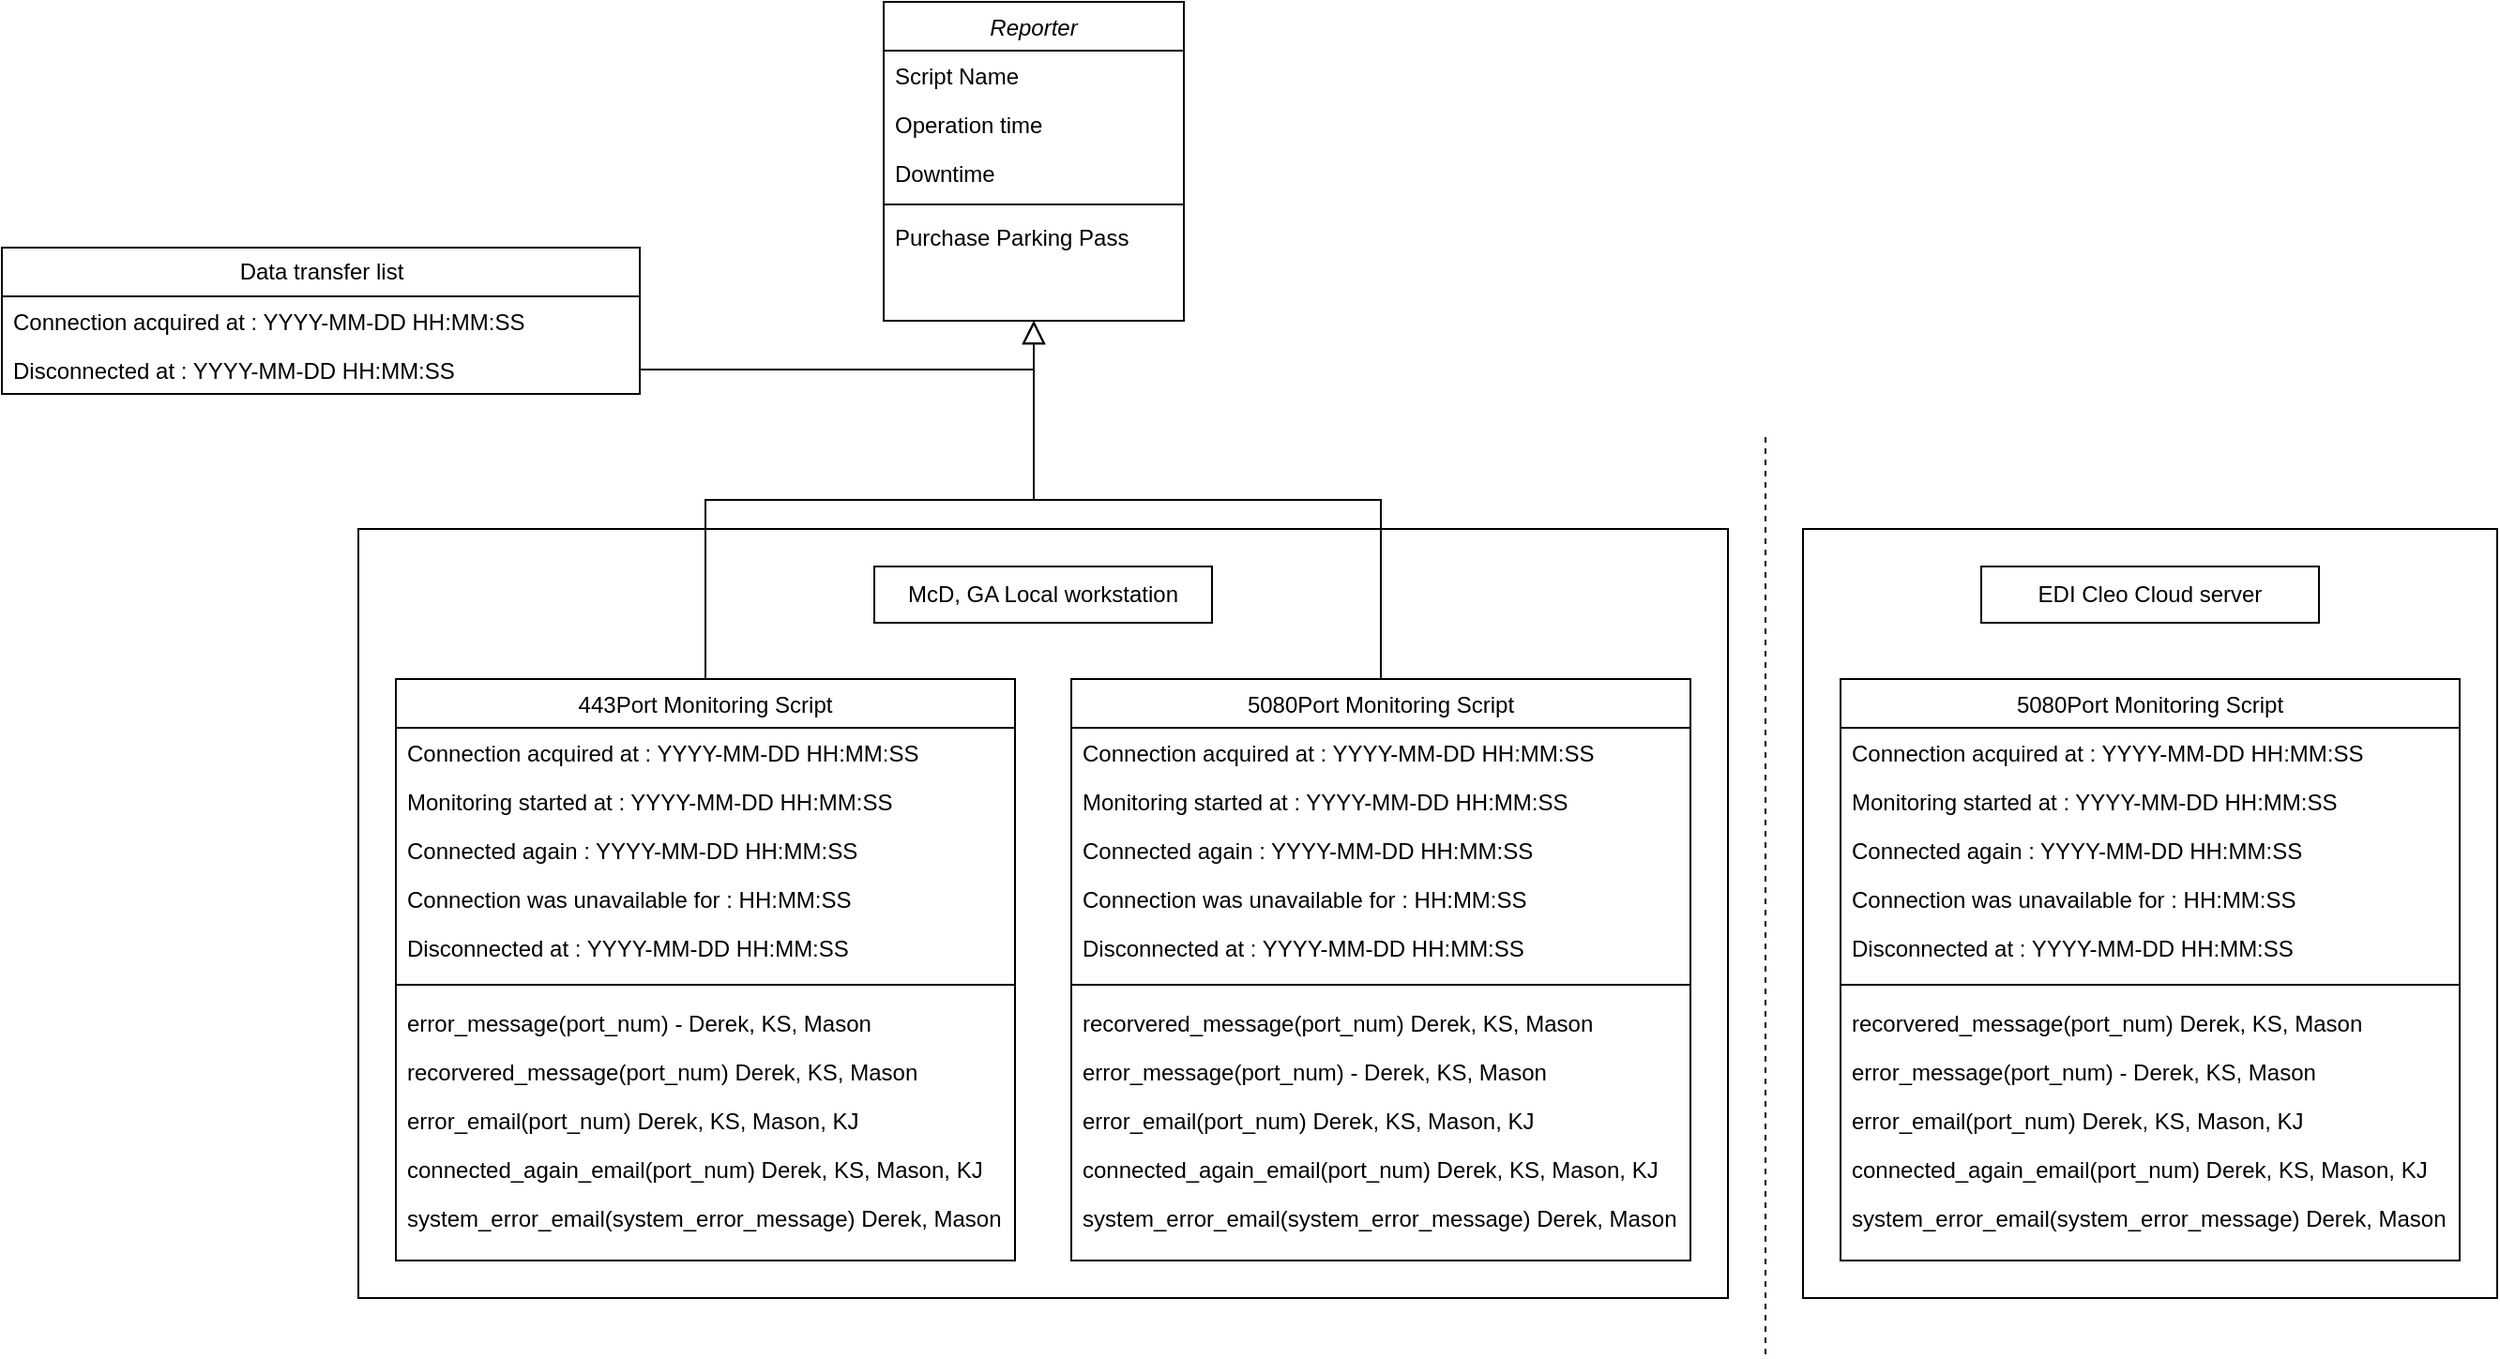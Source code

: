 <mxfile version="21.3.7" type="github">
  <diagram id="C5RBs43oDa-KdzZeNtuy" name="Page-1">
    <mxGraphModel dx="1290" dy="637" grid="1" gridSize="10" guides="1" tooltips="1" connect="1" arrows="1" fold="1" page="1" pageScale="1" pageWidth="827" pageHeight="1169" math="0" shadow="0">
      <root>
        <mxCell id="WIyWlLk6GJQsqaUBKTNV-0" />
        <mxCell id="WIyWlLk6GJQsqaUBKTNV-1" parent="WIyWlLk6GJQsqaUBKTNV-0" />
        <mxCell id="_THe5HrNQRVATQUifhim-53" value="" style="rounded=0;whiteSpace=wrap;html=1;" vertex="1" parent="WIyWlLk6GJQsqaUBKTNV-1">
          <mxGeometry x="960" y="800" width="370" height="410" as="geometry" />
        </mxCell>
        <mxCell id="_THe5HrNQRVATQUifhim-51" value="" style="rounded=0;whiteSpace=wrap;html=1;" vertex="1" parent="WIyWlLk6GJQsqaUBKTNV-1">
          <mxGeometry x="190" y="800" width="730" height="410" as="geometry" />
        </mxCell>
        <mxCell id="zkfFHV4jXpPFQw0GAbJ--0" value="Reporter" style="swimlane;fontStyle=2;align=center;verticalAlign=top;childLayout=stackLayout;horizontal=1;startSize=26;horizontalStack=0;resizeParent=1;resizeLast=0;collapsible=1;marginBottom=0;rounded=0;shadow=0;strokeWidth=1;" parent="WIyWlLk6GJQsqaUBKTNV-1" vertex="1">
          <mxGeometry x="470" y="519" width="160" height="170" as="geometry">
            <mxRectangle x="230" y="140" width="160" height="26" as="alternateBounds" />
          </mxGeometry>
        </mxCell>
        <mxCell id="zkfFHV4jXpPFQw0GAbJ--1" value="Script Name" style="text;align=left;verticalAlign=top;spacingLeft=4;spacingRight=4;overflow=hidden;rotatable=0;points=[[0,0.5],[1,0.5]];portConstraint=eastwest;" parent="zkfFHV4jXpPFQw0GAbJ--0" vertex="1">
          <mxGeometry y="26" width="160" height="26" as="geometry" />
        </mxCell>
        <mxCell id="zkfFHV4jXpPFQw0GAbJ--2" value="Operation time" style="text;align=left;verticalAlign=top;spacingLeft=4;spacingRight=4;overflow=hidden;rotatable=0;points=[[0,0.5],[1,0.5]];portConstraint=eastwest;rounded=0;shadow=0;html=0;" parent="zkfFHV4jXpPFQw0GAbJ--0" vertex="1">
          <mxGeometry y="52" width="160" height="26" as="geometry" />
        </mxCell>
        <mxCell id="zkfFHV4jXpPFQw0GAbJ--3" value="Downtime" style="text;align=left;verticalAlign=top;spacingLeft=4;spacingRight=4;overflow=hidden;rotatable=0;points=[[0,0.5],[1,0.5]];portConstraint=eastwest;rounded=0;shadow=0;html=0;" parent="zkfFHV4jXpPFQw0GAbJ--0" vertex="1">
          <mxGeometry y="78" width="160" height="26" as="geometry" />
        </mxCell>
        <mxCell id="zkfFHV4jXpPFQw0GAbJ--4" value="" style="line;html=1;strokeWidth=1;align=left;verticalAlign=middle;spacingTop=-1;spacingLeft=3;spacingRight=3;rotatable=0;labelPosition=right;points=[];portConstraint=eastwest;" parent="zkfFHV4jXpPFQw0GAbJ--0" vertex="1">
          <mxGeometry y="104" width="160" height="8" as="geometry" />
        </mxCell>
        <mxCell id="zkfFHV4jXpPFQw0GAbJ--5" value="Purchase Parking Pass" style="text;align=left;verticalAlign=top;spacingLeft=4;spacingRight=4;overflow=hidden;rotatable=0;points=[[0,0.5],[1,0.5]];portConstraint=eastwest;" parent="zkfFHV4jXpPFQw0GAbJ--0" vertex="1">
          <mxGeometry y="112" width="160" height="58" as="geometry" />
        </mxCell>
        <mxCell id="zkfFHV4jXpPFQw0GAbJ--6" value="443Port Monitoring Script" style="swimlane;fontStyle=0;align=center;verticalAlign=top;childLayout=stackLayout;horizontal=1;startSize=26;horizontalStack=0;resizeParent=1;resizeLast=0;collapsible=1;marginBottom=0;rounded=0;shadow=0;strokeWidth=1;" parent="WIyWlLk6GJQsqaUBKTNV-1" vertex="1">
          <mxGeometry x="210" y="880" width="330" height="310" as="geometry">
            <mxRectangle x="130" y="380" width="160" height="26" as="alternateBounds" />
          </mxGeometry>
        </mxCell>
        <mxCell id="zkfFHV4jXpPFQw0GAbJ--7" value="Connection acquired at : YYYY-MM-DD HH:MM:SS" style="text;align=left;verticalAlign=top;spacingLeft=4;spacingRight=4;overflow=hidden;rotatable=0;points=[[0,0.5],[1,0.5]];portConstraint=eastwest;" parent="zkfFHV4jXpPFQw0GAbJ--6" vertex="1">
          <mxGeometry y="26" width="330" height="26" as="geometry" />
        </mxCell>
        <mxCell id="zkfFHV4jXpPFQw0GAbJ--8" value="Monitoring started at : YYYY-MM-DD HH:MM:SS" style="text;align=left;verticalAlign=top;spacingLeft=4;spacingRight=4;overflow=hidden;rotatable=0;points=[[0,0.5],[1,0.5]];portConstraint=eastwest;rounded=0;shadow=0;html=0;" parent="zkfFHV4jXpPFQw0GAbJ--6" vertex="1">
          <mxGeometry y="52" width="330" height="26" as="geometry" />
        </mxCell>
        <mxCell id="_THe5HrNQRVATQUifhim-3" value="Connected again : YYYY-MM-DD HH:MM:SS" style="text;align=left;verticalAlign=top;spacingLeft=4;spacingRight=4;overflow=hidden;rotatable=0;points=[[0,0.5],[1,0.5]];portConstraint=eastwest;rounded=0;shadow=0;html=0;" vertex="1" parent="zkfFHV4jXpPFQw0GAbJ--6">
          <mxGeometry y="78" width="330" height="26" as="geometry" />
        </mxCell>
        <mxCell id="_THe5HrNQRVATQUifhim-4" value="Connection was unavailable for : HH:MM:SS" style="text;align=left;verticalAlign=top;spacingLeft=4;spacingRight=4;overflow=hidden;rotatable=0;points=[[0,0.5],[1,0.5]];portConstraint=eastwest;rounded=0;shadow=0;html=0;" vertex="1" parent="zkfFHV4jXpPFQw0GAbJ--6">
          <mxGeometry y="104" width="330" height="26" as="geometry" />
        </mxCell>
        <mxCell id="_THe5HrNQRVATQUifhim-5" value="Disconnected at : YYYY-MM-DD HH:MM:SS" style="text;align=left;verticalAlign=top;spacingLeft=4;spacingRight=4;overflow=hidden;rotatable=0;points=[[0,0.5],[1,0.5]];portConstraint=eastwest;rounded=0;shadow=0;html=0;" vertex="1" parent="zkfFHV4jXpPFQw0GAbJ--6">
          <mxGeometry y="130" width="330" height="26" as="geometry" />
        </mxCell>
        <mxCell id="zkfFHV4jXpPFQw0GAbJ--9" value="" style="line;html=1;strokeWidth=1;align=left;verticalAlign=middle;spacingTop=-1;spacingLeft=3;spacingRight=3;rotatable=0;labelPosition=right;points=[];portConstraint=eastwest;" parent="zkfFHV4jXpPFQw0GAbJ--6" vertex="1">
          <mxGeometry y="156" width="330" height="14" as="geometry" />
        </mxCell>
        <mxCell id="zkfFHV4jXpPFQw0GAbJ--10" value="error_message(port_num) - Derek, KS, Mason" style="text;align=left;verticalAlign=top;spacingLeft=4;spacingRight=4;overflow=hidden;rotatable=0;points=[[0,0.5],[1,0.5]];portConstraint=eastwest;fontStyle=0" parent="zkfFHV4jXpPFQw0GAbJ--6" vertex="1">
          <mxGeometry y="170" width="330" height="26" as="geometry" />
        </mxCell>
        <mxCell id="zkfFHV4jXpPFQw0GAbJ--11" value="recorvered_message(port_num) Derek, KS, Mason" style="text;align=left;verticalAlign=top;spacingLeft=4;spacingRight=4;overflow=hidden;rotatable=0;points=[[0,0.5],[1,0.5]];portConstraint=eastwest;" parent="zkfFHV4jXpPFQw0GAbJ--6" vertex="1">
          <mxGeometry y="196" width="330" height="26" as="geometry" />
        </mxCell>
        <mxCell id="_THe5HrNQRVATQUifhim-0" value="error_email(port_num) Derek, KS, Mason, KJ" style="text;align=left;verticalAlign=top;spacingLeft=4;spacingRight=4;overflow=hidden;rotatable=0;points=[[0,0.5],[1,0.5]];portConstraint=eastwest;" vertex="1" parent="zkfFHV4jXpPFQw0GAbJ--6">
          <mxGeometry y="222" width="330" height="26" as="geometry" />
        </mxCell>
        <mxCell id="_THe5HrNQRVATQUifhim-1" value="connected_again_email(port_num) Derek, KS, Mason, KJ" style="text;align=left;verticalAlign=top;spacingLeft=4;spacingRight=4;overflow=hidden;rotatable=0;points=[[0,0.5],[1,0.5]];portConstraint=eastwest;" vertex="1" parent="zkfFHV4jXpPFQw0GAbJ--6">
          <mxGeometry y="248" width="330" height="26" as="geometry" />
        </mxCell>
        <mxCell id="_THe5HrNQRVATQUifhim-2" value="system_error_email(system_error_message) Derek, Mason" style="text;align=left;verticalAlign=top;spacingLeft=4;spacingRight=4;overflow=hidden;rotatable=0;points=[[0,0.5],[1,0.5]];portConstraint=eastwest;" vertex="1" parent="zkfFHV4jXpPFQw0GAbJ--6">
          <mxGeometry y="274" width="330" height="26" as="geometry" />
        </mxCell>
        <mxCell id="zkfFHV4jXpPFQw0GAbJ--12" value="" style="endArrow=block;endSize=10;endFill=0;shadow=0;strokeWidth=1;rounded=0;edgeStyle=elbowEdgeStyle;elbow=vertical;" parent="WIyWlLk6GJQsqaUBKTNV-1" source="zkfFHV4jXpPFQw0GAbJ--6" target="zkfFHV4jXpPFQw0GAbJ--0" edge="1">
          <mxGeometry width="160" relative="1" as="geometry">
            <mxPoint x="200" y="203" as="sourcePoint" />
            <mxPoint x="200" y="203" as="targetPoint" />
          </mxGeometry>
        </mxCell>
        <mxCell id="zkfFHV4jXpPFQw0GAbJ--13" value="5080Port Monitoring Script" style="swimlane;fontStyle=0;align=center;verticalAlign=top;childLayout=stackLayout;horizontal=1;startSize=26;horizontalStack=0;resizeParent=1;resizeLast=0;collapsible=1;marginBottom=0;rounded=0;shadow=0;strokeWidth=1;" parent="WIyWlLk6GJQsqaUBKTNV-1" vertex="1">
          <mxGeometry x="570" y="880" width="330" height="310" as="geometry">
            <mxRectangle x="340" y="380" width="170" height="26" as="alternateBounds" />
          </mxGeometry>
        </mxCell>
        <mxCell id="_THe5HrNQRVATQUifhim-6" value="Connection acquired at : YYYY-MM-DD HH:MM:SS" style="text;align=left;verticalAlign=top;spacingLeft=4;spacingRight=4;overflow=hidden;rotatable=0;points=[[0,0.5],[1,0.5]];portConstraint=eastwest;" vertex="1" parent="zkfFHV4jXpPFQw0GAbJ--13">
          <mxGeometry y="26" width="330" height="26" as="geometry" />
        </mxCell>
        <mxCell id="_THe5HrNQRVATQUifhim-7" value="Monitoring started at : YYYY-MM-DD HH:MM:SS" style="text;align=left;verticalAlign=top;spacingLeft=4;spacingRight=4;overflow=hidden;rotatable=0;points=[[0,0.5],[1,0.5]];portConstraint=eastwest;rounded=0;shadow=0;html=0;" vertex="1" parent="zkfFHV4jXpPFQw0GAbJ--13">
          <mxGeometry y="52" width="330" height="26" as="geometry" />
        </mxCell>
        <mxCell id="_THe5HrNQRVATQUifhim-8" value="Connected again : YYYY-MM-DD HH:MM:SS" style="text;align=left;verticalAlign=top;spacingLeft=4;spacingRight=4;overflow=hidden;rotatable=0;points=[[0,0.5],[1,0.5]];portConstraint=eastwest;rounded=0;shadow=0;html=0;" vertex="1" parent="zkfFHV4jXpPFQw0GAbJ--13">
          <mxGeometry y="78" width="330" height="26" as="geometry" />
        </mxCell>
        <mxCell id="_THe5HrNQRVATQUifhim-9" value="Connection was unavailable for : HH:MM:SS" style="text;align=left;verticalAlign=top;spacingLeft=4;spacingRight=4;overflow=hidden;rotatable=0;points=[[0,0.5],[1,0.5]];portConstraint=eastwest;rounded=0;shadow=0;html=0;" vertex="1" parent="zkfFHV4jXpPFQw0GAbJ--13">
          <mxGeometry y="104" width="330" height="26" as="geometry" />
        </mxCell>
        <mxCell id="_THe5HrNQRVATQUifhim-10" value="Disconnected at : YYYY-MM-DD HH:MM:SS" style="text;align=left;verticalAlign=top;spacingLeft=4;spacingRight=4;overflow=hidden;rotatable=0;points=[[0,0.5],[1,0.5]];portConstraint=eastwest;rounded=0;shadow=0;html=0;" vertex="1" parent="zkfFHV4jXpPFQw0GAbJ--13">
          <mxGeometry y="130" width="330" height="26" as="geometry" />
        </mxCell>
        <mxCell id="zkfFHV4jXpPFQw0GAbJ--15" value="" style="line;html=1;strokeWidth=1;align=left;verticalAlign=middle;spacingTop=-1;spacingLeft=3;spacingRight=3;rotatable=0;labelPosition=right;points=[];portConstraint=eastwest;" parent="zkfFHV4jXpPFQw0GAbJ--13" vertex="1">
          <mxGeometry y="156" width="330" height="14" as="geometry" />
        </mxCell>
        <mxCell id="_THe5HrNQRVATQUifhim-11" value="recorvered_message(port_num) Derek, KS, Mason" style="text;align=left;verticalAlign=top;spacingLeft=4;spacingRight=4;overflow=hidden;rotatable=0;points=[[0,0.5],[1,0.5]];portConstraint=eastwest;" vertex="1" parent="zkfFHV4jXpPFQw0GAbJ--13">
          <mxGeometry y="170" width="330" height="26" as="geometry" />
        </mxCell>
        <mxCell id="_THe5HrNQRVATQUifhim-12" value="error_message(port_num) - Derek, KS, Mason" style="text;align=left;verticalAlign=top;spacingLeft=4;spacingRight=4;overflow=hidden;rotatable=0;points=[[0,0.5],[1,0.5]];portConstraint=eastwest;fontStyle=0" vertex="1" parent="zkfFHV4jXpPFQw0GAbJ--13">
          <mxGeometry y="196" width="330" height="26" as="geometry" />
        </mxCell>
        <mxCell id="_THe5HrNQRVATQUifhim-13" value="error_email(port_num) Derek, KS, Mason, KJ" style="text;align=left;verticalAlign=top;spacingLeft=4;spacingRight=4;overflow=hidden;rotatable=0;points=[[0,0.5],[1,0.5]];portConstraint=eastwest;" vertex="1" parent="zkfFHV4jXpPFQw0GAbJ--13">
          <mxGeometry y="222" width="330" height="26" as="geometry" />
        </mxCell>
        <mxCell id="_THe5HrNQRVATQUifhim-14" value="connected_again_email(port_num) Derek, KS, Mason, KJ" style="text;align=left;verticalAlign=top;spacingLeft=4;spacingRight=4;overflow=hidden;rotatable=0;points=[[0,0.5],[1,0.5]];portConstraint=eastwest;" vertex="1" parent="zkfFHV4jXpPFQw0GAbJ--13">
          <mxGeometry y="248" width="330" height="26" as="geometry" />
        </mxCell>
        <mxCell id="_THe5HrNQRVATQUifhim-15" value="system_error_email(system_error_message) Derek, Mason" style="text;align=left;verticalAlign=top;spacingLeft=4;spacingRight=4;overflow=hidden;rotatable=0;points=[[0,0.5],[1,0.5]];portConstraint=eastwest;" vertex="1" parent="zkfFHV4jXpPFQw0GAbJ--13">
          <mxGeometry y="274" width="330" height="26" as="geometry" />
        </mxCell>
        <mxCell id="zkfFHV4jXpPFQw0GAbJ--16" value="" style="endArrow=block;endSize=10;endFill=0;shadow=0;strokeWidth=1;rounded=0;edgeStyle=elbowEdgeStyle;elbow=vertical;" parent="WIyWlLk6GJQsqaUBKTNV-1" source="zkfFHV4jXpPFQw0GAbJ--13" target="zkfFHV4jXpPFQw0GAbJ--0" edge="1">
          <mxGeometry width="160" relative="1" as="geometry">
            <mxPoint x="210" y="373" as="sourcePoint" />
            <mxPoint x="310" y="271" as="targetPoint" />
          </mxGeometry>
        </mxCell>
        <mxCell id="_THe5HrNQRVATQUifhim-16" value="5080Port Monitoring Script" style="swimlane;fontStyle=0;align=center;verticalAlign=top;childLayout=stackLayout;horizontal=1;startSize=26;horizontalStack=0;resizeParent=1;resizeLast=0;collapsible=1;marginBottom=0;rounded=0;shadow=0;strokeWidth=1;" vertex="1" parent="WIyWlLk6GJQsqaUBKTNV-1">
          <mxGeometry x="980" y="880" width="330" height="310" as="geometry">
            <mxRectangle x="340" y="380" width="170" height="26" as="alternateBounds" />
          </mxGeometry>
        </mxCell>
        <mxCell id="_THe5HrNQRVATQUifhim-17" value="Connection acquired at : YYYY-MM-DD HH:MM:SS" style="text;align=left;verticalAlign=top;spacingLeft=4;spacingRight=4;overflow=hidden;rotatable=0;points=[[0,0.5],[1,0.5]];portConstraint=eastwest;" vertex="1" parent="_THe5HrNQRVATQUifhim-16">
          <mxGeometry y="26" width="330" height="26" as="geometry" />
        </mxCell>
        <mxCell id="_THe5HrNQRVATQUifhim-18" value="Monitoring started at : YYYY-MM-DD HH:MM:SS" style="text;align=left;verticalAlign=top;spacingLeft=4;spacingRight=4;overflow=hidden;rotatable=0;points=[[0,0.5],[1,0.5]];portConstraint=eastwest;rounded=0;shadow=0;html=0;" vertex="1" parent="_THe5HrNQRVATQUifhim-16">
          <mxGeometry y="52" width="330" height="26" as="geometry" />
        </mxCell>
        <mxCell id="_THe5HrNQRVATQUifhim-19" value="Connected again : YYYY-MM-DD HH:MM:SS" style="text;align=left;verticalAlign=top;spacingLeft=4;spacingRight=4;overflow=hidden;rotatable=0;points=[[0,0.5],[1,0.5]];portConstraint=eastwest;rounded=0;shadow=0;html=0;" vertex="1" parent="_THe5HrNQRVATQUifhim-16">
          <mxGeometry y="78" width="330" height="26" as="geometry" />
        </mxCell>
        <mxCell id="_THe5HrNQRVATQUifhim-20" value="Connection was unavailable for : HH:MM:SS" style="text;align=left;verticalAlign=top;spacingLeft=4;spacingRight=4;overflow=hidden;rotatable=0;points=[[0,0.5],[1,0.5]];portConstraint=eastwest;rounded=0;shadow=0;html=0;" vertex="1" parent="_THe5HrNQRVATQUifhim-16">
          <mxGeometry y="104" width="330" height="26" as="geometry" />
        </mxCell>
        <mxCell id="_THe5HrNQRVATQUifhim-21" value="Disconnected at : YYYY-MM-DD HH:MM:SS" style="text;align=left;verticalAlign=top;spacingLeft=4;spacingRight=4;overflow=hidden;rotatable=0;points=[[0,0.5],[1,0.5]];portConstraint=eastwest;rounded=0;shadow=0;html=0;" vertex="1" parent="_THe5HrNQRVATQUifhim-16">
          <mxGeometry y="130" width="330" height="26" as="geometry" />
        </mxCell>
        <mxCell id="_THe5HrNQRVATQUifhim-22" value="" style="line;html=1;strokeWidth=1;align=left;verticalAlign=middle;spacingTop=-1;spacingLeft=3;spacingRight=3;rotatable=0;labelPosition=right;points=[];portConstraint=eastwest;" vertex="1" parent="_THe5HrNQRVATQUifhim-16">
          <mxGeometry y="156" width="330" height="14" as="geometry" />
        </mxCell>
        <mxCell id="_THe5HrNQRVATQUifhim-23" value="recorvered_message(port_num) Derek, KS, Mason" style="text;align=left;verticalAlign=top;spacingLeft=4;spacingRight=4;overflow=hidden;rotatable=0;points=[[0,0.5],[1,0.5]];portConstraint=eastwest;" vertex="1" parent="_THe5HrNQRVATQUifhim-16">
          <mxGeometry y="170" width="330" height="26" as="geometry" />
        </mxCell>
        <mxCell id="_THe5HrNQRVATQUifhim-24" value="error_message(port_num) - Derek, KS, Mason" style="text;align=left;verticalAlign=top;spacingLeft=4;spacingRight=4;overflow=hidden;rotatable=0;points=[[0,0.5],[1,0.5]];portConstraint=eastwest;fontStyle=0" vertex="1" parent="_THe5HrNQRVATQUifhim-16">
          <mxGeometry y="196" width="330" height="26" as="geometry" />
        </mxCell>
        <mxCell id="_THe5HrNQRVATQUifhim-25" value="error_email(port_num) Derek, KS, Mason, KJ" style="text;align=left;verticalAlign=top;spacingLeft=4;spacingRight=4;overflow=hidden;rotatable=0;points=[[0,0.5],[1,0.5]];portConstraint=eastwest;" vertex="1" parent="_THe5HrNQRVATQUifhim-16">
          <mxGeometry y="222" width="330" height="26" as="geometry" />
        </mxCell>
        <mxCell id="_THe5HrNQRVATQUifhim-26" value="connected_again_email(port_num) Derek, KS, Mason, KJ" style="text;align=left;verticalAlign=top;spacingLeft=4;spacingRight=4;overflow=hidden;rotatable=0;points=[[0,0.5],[1,0.5]];portConstraint=eastwest;" vertex="1" parent="_THe5HrNQRVATQUifhim-16">
          <mxGeometry y="248" width="330" height="26" as="geometry" />
        </mxCell>
        <mxCell id="_THe5HrNQRVATQUifhim-27" value="system_error_email(system_error_message) Derek, Mason" style="text;align=left;verticalAlign=top;spacingLeft=4;spacingRight=4;overflow=hidden;rotatable=0;points=[[0,0.5],[1,0.5]];portConstraint=eastwest;" vertex="1" parent="_THe5HrNQRVATQUifhim-16">
          <mxGeometry y="274" width="330" height="26" as="geometry" />
        </mxCell>
        <mxCell id="_THe5HrNQRVATQUifhim-40" value="" style="edgeStyle=entityRelationEdgeStyle;startArrow=none;endArrow=none;segment=10;curved=1;sourcePerimeterSpacing=0;targetPerimeterSpacing=0;rounded=0;exitX=1;exitY=0.5;exitDx=0;exitDy=0;" edge="1" parent="WIyWlLk6GJQsqaUBKTNV-1" source="_THe5HrNQRVATQUifhim-44">
          <mxGeometry relative="1" as="geometry">
            <mxPoint x="223" y="635" as="sourcePoint" />
            <mxPoint x="550" y="715" as="targetPoint" />
          </mxGeometry>
        </mxCell>
        <mxCell id="_THe5HrNQRVATQUifhim-42" value="Data transfer list" style="swimlane;fontStyle=0;childLayout=stackLayout;horizontal=1;startSize=26;fillColor=none;horizontalStack=0;resizeParent=1;resizeParentMax=0;resizeLast=0;collapsible=1;marginBottom=0;html=1;" vertex="1" parent="WIyWlLk6GJQsqaUBKTNV-1">
          <mxGeometry y="650" width="340" height="78" as="geometry" />
        </mxCell>
        <mxCell id="_THe5HrNQRVATQUifhim-43" value="Connection acquired at : YYYY-MM-DD HH:MM:SS" style="text;strokeColor=none;fillColor=none;align=left;verticalAlign=top;spacingLeft=4;spacingRight=4;overflow=hidden;rotatable=0;points=[[0,0.5],[1,0.5]];portConstraint=eastwest;whiteSpace=wrap;html=1;" vertex="1" parent="_THe5HrNQRVATQUifhim-42">
          <mxGeometry y="26" width="340" height="26" as="geometry" />
        </mxCell>
        <mxCell id="_THe5HrNQRVATQUifhim-44" value="Disconnected at : YYYY-MM-DD HH:MM:SS" style="text;strokeColor=none;fillColor=none;align=left;verticalAlign=top;spacingLeft=4;spacingRight=4;overflow=hidden;rotatable=0;points=[[0,0.5],[1,0.5]];portConstraint=eastwest;whiteSpace=wrap;html=1;" vertex="1" parent="_THe5HrNQRVATQUifhim-42">
          <mxGeometry y="52" width="340" height="26" as="geometry" />
        </mxCell>
        <mxCell id="_THe5HrNQRVATQUifhim-48" value="" style="endArrow=none;dashed=1;html=1;rounded=0;" edge="1" parent="WIyWlLk6GJQsqaUBKTNV-1">
          <mxGeometry width="50" height="50" relative="1" as="geometry">
            <mxPoint x="940" y="1240" as="sourcePoint" />
            <mxPoint x="940" y="750" as="targetPoint" />
          </mxGeometry>
        </mxCell>
        <mxCell id="_THe5HrNQRVATQUifhim-52" value="McD, GA Local workstation" style="rounded=0;whiteSpace=wrap;html=1;" vertex="1" parent="WIyWlLk6GJQsqaUBKTNV-1">
          <mxGeometry x="465" y="820" width="180" height="30" as="geometry" />
        </mxCell>
        <mxCell id="_THe5HrNQRVATQUifhim-54" value="EDI Cleo Cloud server" style="rounded=0;whiteSpace=wrap;html=1;" vertex="1" parent="WIyWlLk6GJQsqaUBKTNV-1">
          <mxGeometry x="1055" y="820" width="180" height="30" as="geometry" />
        </mxCell>
      </root>
    </mxGraphModel>
  </diagram>
</mxfile>
